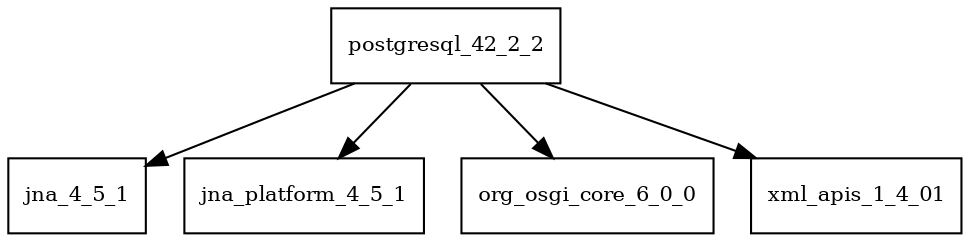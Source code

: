 digraph postgresql_42_2_2_dependencies {
  node [shape = box, fontsize=10.0];
  postgresql_42_2_2 -> jna_4_5_1;
  postgresql_42_2_2 -> jna_platform_4_5_1;
  postgresql_42_2_2 -> org_osgi_core_6_0_0;
  postgresql_42_2_2 -> xml_apis_1_4_01;
}
